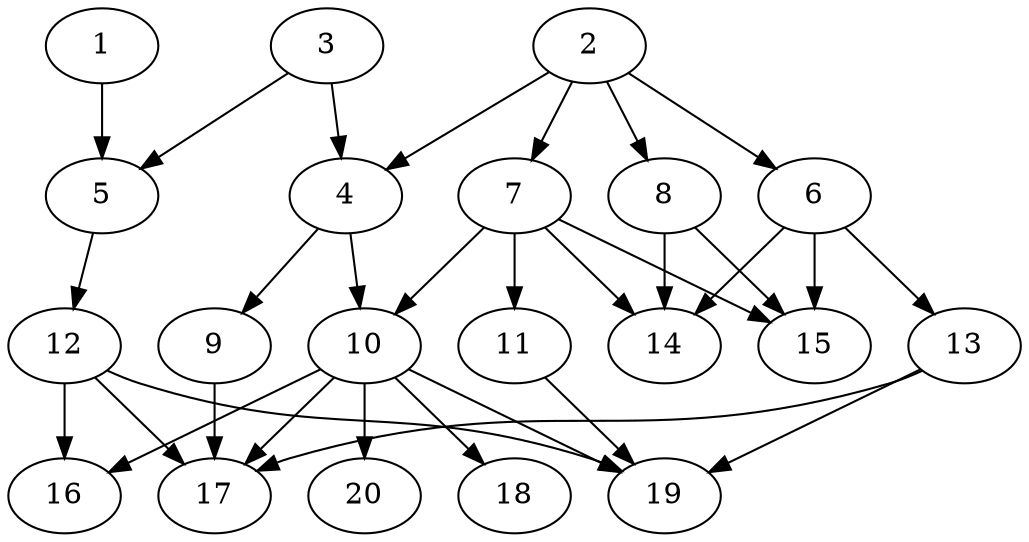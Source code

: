 // DAG automatically generated by daggen at Wed Jul 24 22:02:40 2019
// ./daggen --dot -n 20 --ccr 0.4 --fat 0.6 --regular 0.5 --density 0.5 --mindata 5242880 --maxdata 52428800 
digraph G {
  1 [size="87982080", alpha="0.05", expect_size="35192832"] 
  1 -> 5 [size ="35192832"]
  2 [size="107845120", alpha="0.01", expect_size="43138048"] 
  2 -> 4 [size ="43138048"]
  2 -> 6 [size ="43138048"]
  2 -> 7 [size ="43138048"]
  2 -> 8 [size ="43138048"]
  3 [size="18588160", alpha="0.01", expect_size="7435264"] 
  3 -> 4 [size ="7435264"]
  3 -> 5 [size ="7435264"]
  4 [size="45319680", alpha="0.07", expect_size="18127872"] 
  4 -> 9 [size ="18127872"]
  4 -> 10 [size ="18127872"]
  5 [size="38784000", alpha="0.01", expect_size="15513600"] 
  5 -> 12 [size ="15513600"]
  6 [size="83732480", alpha="0.15", expect_size="33492992"] 
  6 -> 13 [size ="33492992"]
  6 -> 14 [size ="33492992"]
  6 -> 15 [size ="33492992"]
  7 [size="30202880", alpha="0.00", expect_size="12081152"] 
  7 -> 10 [size ="12081152"]
  7 -> 11 [size ="12081152"]
  7 -> 14 [size ="12081152"]
  7 -> 15 [size ="12081152"]
  8 [size="112985600", alpha="0.08", expect_size="45194240"] 
  8 -> 14 [size ="45194240"]
  8 -> 15 [size ="45194240"]
  9 [size="124344320", alpha="0.12", expect_size="49737728"] 
  9 -> 17 [size ="49737728"]
  10 [size="21831680", alpha="0.07", expect_size="8732672"] 
  10 -> 16 [size ="8732672"]
  10 -> 17 [size ="8732672"]
  10 -> 18 [size ="8732672"]
  10 -> 19 [size ="8732672"]
  10 -> 20 [size ="8732672"]
  11 [size="104931840", alpha="0.15", expect_size="41972736"] 
  11 -> 19 [size ="41972736"]
  12 [size="17456640", alpha="0.16", expect_size="6982656"] 
  12 -> 16 [size ="6982656"]
  12 -> 17 [size ="6982656"]
  12 -> 19 [size ="6982656"]
  13 [size="23247360", alpha="0.02", expect_size="9298944"] 
  13 -> 17 [size ="9298944"]
  13 -> 19 [size ="9298944"]
  14 [size="28902400", alpha="0.16", expect_size="11560960"] 
  15 [size="69867520", alpha="0.06", expect_size="27947008"] 
  16 [size="76057600", alpha="0.15", expect_size="30423040"] 
  17 [size="44966400", alpha="0.09", expect_size="17986560"] 
  18 [size="45688320", alpha="0.06", expect_size="18275328"] 
  19 [size="90780160", alpha="0.06", expect_size="36312064"] 
  20 [size="44357120", alpha="0.15", expect_size="17742848"] 
}
